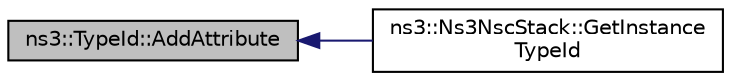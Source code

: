 digraph "ns3::TypeId::AddAttribute"
{
  edge [fontname="Helvetica",fontsize="10",labelfontname="Helvetica",labelfontsize="10"];
  node [fontname="Helvetica",fontsize="10",shape=record];
  rankdir="LR";
  Node1 [label="ns3::TypeId::AddAttribute",height=0.2,width=0.4,color="black", fillcolor="grey75", style="filled", fontcolor="black"];
  Node1 -> Node2 [dir="back",color="midnightblue",fontsize="10",style="solid"];
  Node2 [label="ns3::Ns3NscStack::GetInstance\lTypeId",height=0.2,width=0.4,color="black", fillcolor="white", style="filled",URL="$dd/d20/classns3_1_1Ns3NscStack.html#a3c33d8156d2b653b809a39f6590d509b"];
}
